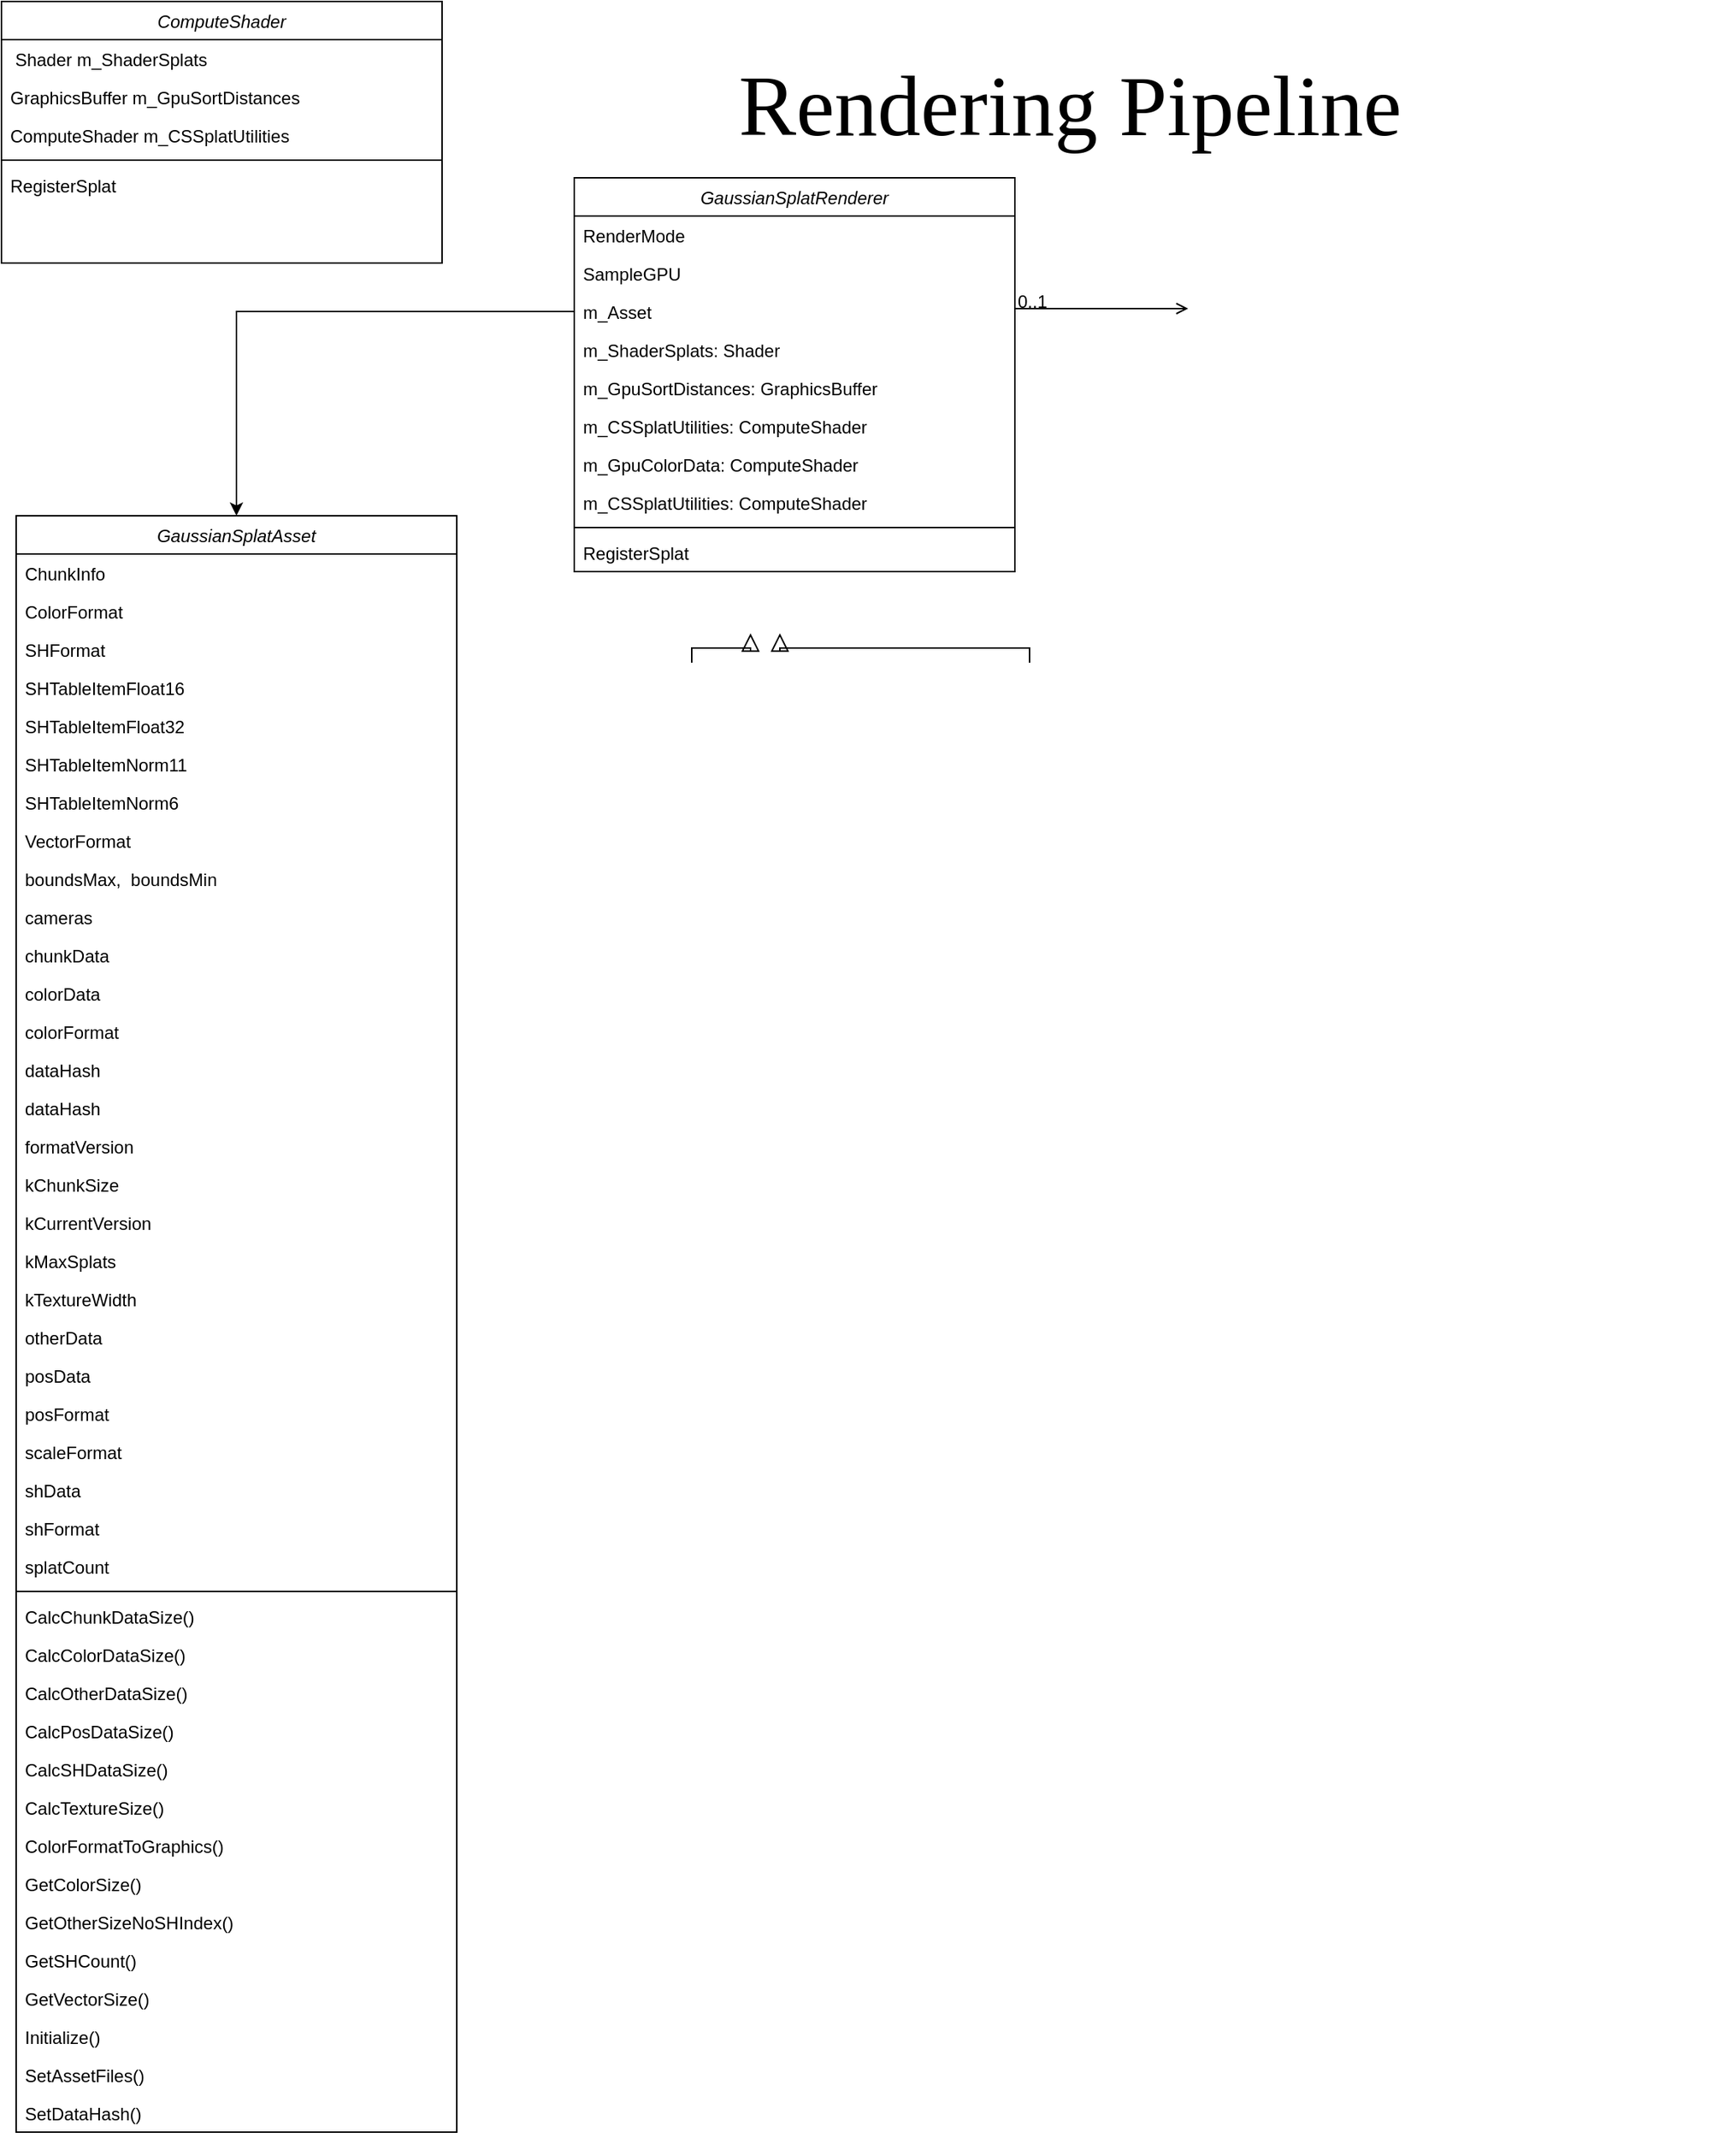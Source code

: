 <mxfile version="22.1.17" type="github">
  <diagram id="C5RBs43oDa-KdzZeNtuy" name="Page-1">
    <mxGraphModel dx="2261" dy="1949" grid="1" gridSize="10" guides="1" tooltips="1" connect="1" arrows="1" fold="1" page="1" pageScale="1" pageWidth="827" pageHeight="1169" math="0" shadow="0">
      <root>
        <mxCell id="WIyWlLk6GJQsqaUBKTNV-0" />
        <mxCell id="WIyWlLk6GJQsqaUBKTNV-1" parent="WIyWlLk6GJQsqaUBKTNV-0" />
        <mxCell id="zkfFHV4jXpPFQw0GAbJ--0" value="GaussianSplatRenderer" style="swimlane;fontStyle=2;align=center;verticalAlign=top;childLayout=stackLayout;horizontal=1;startSize=26;horizontalStack=0;resizeParent=1;resizeLast=0;collapsible=1;marginBottom=0;rounded=0;shadow=0;strokeWidth=1;" parent="WIyWlLk6GJQsqaUBKTNV-1" vertex="1">
          <mxGeometry x="90" y="100" width="300" height="268" as="geometry">
            <mxRectangle x="230" y="140" width="160" height="26" as="alternateBounds" />
          </mxGeometry>
        </mxCell>
        <mxCell id="zkfFHV4jXpPFQw0GAbJ--1" value="RenderMode" style="text;align=left;verticalAlign=top;spacingLeft=4;spacingRight=4;overflow=hidden;rotatable=0;points=[[0,0.5],[1,0.5]];portConstraint=eastwest;" parent="zkfFHV4jXpPFQw0GAbJ--0" vertex="1">
          <mxGeometry y="26" width="300" height="26" as="geometry" />
        </mxCell>
        <mxCell id="61N00u9tpEMJBKBQTPMJ-57" value="SampleGPU" style="text;align=left;verticalAlign=top;spacingLeft=4;spacingRight=4;overflow=hidden;rotatable=0;points=[[0,0.5],[1,0.5]];portConstraint=eastwest;" vertex="1" parent="zkfFHV4jXpPFQw0GAbJ--0">
          <mxGeometry y="52" width="300" height="26" as="geometry" />
        </mxCell>
        <mxCell id="61N00u9tpEMJBKBQTPMJ-58" value="m_Asset" style="text;align=left;verticalAlign=top;spacingLeft=4;spacingRight=4;overflow=hidden;rotatable=0;points=[[0,0.5],[1,0.5]];portConstraint=eastwest;" vertex="1" parent="zkfFHV4jXpPFQw0GAbJ--0">
          <mxGeometry y="78" width="300" height="26" as="geometry" />
        </mxCell>
        <mxCell id="61N00u9tpEMJBKBQTPMJ-56" value="m_ShaderSplats: Shader" style="text;align=left;verticalAlign=top;spacingLeft=4;spacingRight=4;overflow=hidden;rotatable=0;points=[[0,0.5],[1,0.5]];portConstraint=eastwest;" vertex="1" parent="zkfFHV4jXpPFQw0GAbJ--0">
          <mxGeometry y="104" width="300" height="26" as="geometry" />
        </mxCell>
        <mxCell id="zkfFHV4jXpPFQw0GAbJ--2" value="m_GpuSortDistances: GraphicsBuffer&#xa;" style="text;align=left;verticalAlign=top;spacingLeft=4;spacingRight=4;overflow=hidden;rotatable=0;points=[[0,0.5],[1,0.5]];portConstraint=eastwest;rounded=0;shadow=0;html=0;" parent="zkfFHV4jXpPFQw0GAbJ--0" vertex="1">
          <mxGeometry y="130" width="300" height="26" as="geometry" />
        </mxCell>
        <mxCell id="zkfFHV4jXpPFQw0GAbJ--3" value="m_CSSplatUtilities: ComputeShader " style="text;align=left;verticalAlign=top;spacingLeft=4;spacingRight=4;overflow=hidden;rotatable=0;points=[[0,0.5],[1,0.5]];portConstraint=eastwest;rounded=0;shadow=0;html=0;" parent="zkfFHV4jXpPFQw0GAbJ--0" vertex="1">
          <mxGeometry y="156" width="300" height="26" as="geometry" />
        </mxCell>
        <mxCell id="61N00u9tpEMJBKBQTPMJ-7" value="m_GpuColorData: ComputeShader " style="text;align=left;verticalAlign=top;spacingLeft=4;spacingRight=4;overflow=hidden;rotatable=0;points=[[0,0.5],[1,0.5]];portConstraint=eastwest;rounded=0;shadow=0;html=0;" vertex="1" parent="zkfFHV4jXpPFQw0GAbJ--0">
          <mxGeometry y="182" width="300" height="26" as="geometry" />
        </mxCell>
        <mxCell id="61N00u9tpEMJBKBQTPMJ-8" value="m_CSSplatUtilities: ComputeShader " style="text;align=left;verticalAlign=top;spacingLeft=4;spacingRight=4;overflow=hidden;rotatable=0;points=[[0,0.5],[1,0.5]];portConstraint=eastwest;rounded=0;shadow=0;html=0;" vertex="1" parent="zkfFHV4jXpPFQw0GAbJ--0">
          <mxGeometry y="208" width="300" height="26" as="geometry" />
        </mxCell>
        <mxCell id="zkfFHV4jXpPFQw0GAbJ--4" value="" style="line;html=1;strokeWidth=1;align=left;verticalAlign=middle;spacingTop=-1;spacingLeft=3;spacingRight=3;rotatable=0;labelPosition=right;points=[];portConstraint=eastwest;" parent="zkfFHV4jXpPFQw0GAbJ--0" vertex="1">
          <mxGeometry y="234" width="300" height="8" as="geometry" />
        </mxCell>
        <mxCell id="zkfFHV4jXpPFQw0GAbJ--5" value="RegisterSplat&#xa;" style="text;align=left;verticalAlign=top;spacingLeft=4;spacingRight=4;overflow=hidden;rotatable=0;points=[[0,0.5],[1,0.5]];portConstraint=eastwest;" parent="zkfFHV4jXpPFQw0GAbJ--0" vertex="1">
          <mxGeometry y="242" width="300" height="26" as="geometry" />
        </mxCell>
        <mxCell id="zkfFHV4jXpPFQw0GAbJ--12" value="" style="endArrow=block;endSize=10;endFill=0;shadow=0;strokeWidth=1;rounded=0;curved=0;edgeStyle=elbowEdgeStyle;elbow=vertical;" parent="WIyWlLk6GJQsqaUBKTNV-1" edge="1">
          <mxGeometry width="160" relative="1" as="geometry">
            <mxPoint x="170" y="430" as="sourcePoint" />
            <mxPoint x="210" y="410" as="targetPoint" />
          </mxGeometry>
        </mxCell>
        <mxCell id="zkfFHV4jXpPFQw0GAbJ--16" value="" style="endArrow=block;endSize=10;endFill=0;shadow=0;strokeWidth=1;rounded=0;curved=0;edgeStyle=elbowEdgeStyle;elbow=vertical;" parent="WIyWlLk6GJQsqaUBKTNV-1" edge="1">
          <mxGeometry width="160" relative="1" as="geometry">
            <mxPoint x="400" y="430" as="sourcePoint" />
            <mxPoint x="230" y="410" as="targetPoint" />
          </mxGeometry>
        </mxCell>
        <mxCell id="zkfFHV4jXpPFQw0GAbJ--26" value="" style="endArrow=open;shadow=0;strokeWidth=1;rounded=0;curved=0;endFill=1;edgeStyle=elbowEdgeStyle;elbow=vertical;" parent="WIyWlLk6GJQsqaUBKTNV-1" source="zkfFHV4jXpPFQw0GAbJ--0" edge="1">
          <mxGeometry x="0.5" y="41" relative="1" as="geometry">
            <mxPoint x="380" y="192" as="sourcePoint" />
            <mxPoint x="508" y="189" as="targetPoint" />
            <mxPoint x="-40" y="32" as="offset" />
          </mxGeometry>
        </mxCell>
        <mxCell id="zkfFHV4jXpPFQw0GAbJ--27" value="0..1" style="resizable=0;align=left;verticalAlign=bottom;labelBackgroundColor=none;fontSize=12;" parent="zkfFHV4jXpPFQw0GAbJ--26" connectable="0" vertex="1">
          <mxGeometry x="-1" relative="1" as="geometry">
            <mxPoint y="4" as="offset" />
          </mxGeometry>
        </mxCell>
        <mxCell id="61N00u9tpEMJBKBQTPMJ-0" value="&lt;span style=&quot;font-size:44.0pt;font-family:&amp;quot;Aptos Display&amp;quot;;&lt;br/&gt;mso-ascii-font-family:&amp;quot;Aptos Display&amp;quot;;mso-fareast-font-family:新細明體;mso-bidi-font-family:&lt;br/&gt;+mj-cs;mso-ascii-theme-font:major-latin;mso-fareast-theme-font:major-fareast;&lt;br/&gt;mso-bidi-theme-font:major-bidi;color:black;mso-color-index:1;mso-font-kerning:&lt;br/&gt;12.0pt;language:en-US;mso-style-textfill-type:solid;mso-style-textfill-fill-themecolor:&lt;br/&gt;text1;mso-style-textfill-fill-color:black;mso-style-textfill-fill-alpha:100.0%&quot;&gt;Rendering Pipeline&lt;/span&gt;" style="text;whiteSpace=wrap;html=1;" vertex="1" parent="WIyWlLk6GJQsqaUBKTNV-1">
          <mxGeometry x="200" y="10" width="680" height="60" as="geometry" />
        </mxCell>
        <mxCell id="61N00u9tpEMJBKBQTPMJ-1" value="ComputeShader" style="swimlane;fontStyle=2;align=center;verticalAlign=top;childLayout=stackLayout;horizontal=1;startSize=26;horizontalStack=0;resizeParent=1;resizeLast=0;collapsible=1;marginBottom=0;rounded=0;shadow=0;strokeWidth=1;" vertex="1" parent="WIyWlLk6GJQsqaUBKTNV-1">
          <mxGeometry x="-300" y="-20" width="300" height="178" as="geometry">
            <mxRectangle x="230" y="140" width="160" height="26" as="alternateBounds" />
          </mxGeometry>
        </mxCell>
        <mxCell id="61N00u9tpEMJBKBQTPMJ-2" value=" Shader m_ShaderSplats" style="text;align=left;verticalAlign=top;spacingLeft=4;spacingRight=4;overflow=hidden;rotatable=0;points=[[0,0.5],[1,0.5]];portConstraint=eastwest;" vertex="1" parent="61N00u9tpEMJBKBQTPMJ-1">
          <mxGeometry y="26" width="300" height="26" as="geometry" />
        </mxCell>
        <mxCell id="61N00u9tpEMJBKBQTPMJ-3" value="GraphicsBuffer m_GpuSortDistances&#xa;" style="text;align=left;verticalAlign=top;spacingLeft=4;spacingRight=4;overflow=hidden;rotatable=0;points=[[0,0.5],[1,0.5]];portConstraint=eastwest;rounded=0;shadow=0;html=0;" vertex="1" parent="61N00u9tpEMJBKBQTPMJ-1">
          <mxGeometry y="52" width="300" height="26" as="geometry" />
        </mxCell>
        <mxCell id="61N00u9tpEMJBKBQTPMJ-4" value="ComputeShader m_CSSplatUtilities" style="text;align=left;verticalAlign=top;spacingLeft=4;spacingRight=4;overflow=hidden;rotatable=0;points=[[0,0.5],[1,0.5]];portConstraint=eastwest;rounded=0;shadow=0;html=0;" vertex="1" parent="61N00u9tpEMJBKBQTPMJ-1">
          <mxGeometry y="78" width="300" height="26" as="geometry" />
        </mxCell>
        <mxCell id="61N00u9tpEMJBKBQTPMJ-5" value="" style="line;html=1;strokeWidth=1;align=left;verticalAlign=middle;spacingTop=-1;spacingLeft=3;spacingRight=3;rotatable=0;labelPosition=right;points=[];portConstraint=eastwest;" vertex="1" parent="61N00u9tpEMJBKBQTPMJ-1">
          <mxGeometry y="104" width="300" height="8" as="geometry" />
        </mxCell>
        <mxCell id="61N00u9tpEMJBKBQTPMJ-6" value="RegisterSplat&#xa;" style="text;align=left;verticalAlign=top;spacingLeft=4;spacingRight=4;overflow=hidden;rotatable=0;points=[[0,0.5],[1,0.5]];portConstraint=eastwest;" vertex="1" parent="61N00u9tpEMJBKBQTPMJ-1">
          <mxGeometry y="112" width="300" height="26" as="geometry" />
        </mxCell>
        <mxCell id="61N00u9tpEMJBKBQTPMJ-9" value="GaussianSplatAsset" style="swimlane;fontStyle=2;align=center;verticalAlign=top;childLayout=stackLayout;horizontal=1;startSize=26;horizontalStack=0;resizeParent=1;resizeLast=0;collapsible=1;marginBottom=0;rounded=0;shadow=0;strokeWidth=1;" vertex="1" parent="WIyWlLk6GJQsqaUBKTNV-1">
          <mxGeometry x="-290" y="330" width="300" height="1100" as="geometry">
            <mxRectangle x="230" y="140" width="160" height="26" as="alternateBounds" />
          </mxGeometry>
        </mxCell>
        <mxCell id="61N00u9tpEMJBKBQTPMJ-10" value="ChunkInfo" style="text;align=left;verticalAlign=top;spacingLeft=4;spacingRight=4;overflow=hidden;rotatable=0;points=[[0,0.5],[1,0.5]];portConstraint=eastwest;" vertex="1" parent="61N00u9tpEMJBKBQTPMJ-9">
          <mxGeometry y="26" width="300" height="26" as="geometry" />
        </mxCell>
        <mxCell id="61N00u9tpEMJBKBQTPMJ-11" value="ColorFormat" style="text;align=left;verticalAlign=top;spacingLeft=4;spacingRight=4;overflow=hidden;rotatable=0;points=[[0,0.5],[1,0.5]];portConstraint=eastwest;rounded=0;shadow=0;html=0;" vertex="1" parent="61N00u9tpEMJBKBQTPMJ-9">
          <mxGeometry y="52" width="300" height="26" as="geometry" />
        </mxCell>
        <mxCell id="61N00u9tpEMJBKBQTPMJ-16" value="SHFormat" style="text;align=left;verticalAlign=top;spacingLeft=4;spacingRight=4;overflow=hidden;rotatable=0;points=[[0,0.5],[1,0.5]];portConstraint=eastwest;rounded=0;shadow=0;html=0;" vertex="1" parent="61N00u9tpEMJBKBQTPMJ-9">
          <mxGeometry y="78" width="300" height="26" as="geometry" />
        </mxCell>
        <mxCell id="61N00u9tpEMJBKBQTPMJ-17" value="SHTableItemFloat16" style="text;align=left;verticalAlign=top;spacingLeft=4;spacingRight=4;overflow=hidden;rotatable=0;points=[[0,0.5],[1,0.5]];portConstraint=eastwest;rounded=0;shadow=0;html=0;" vertex="1" parent="61N00u9tpEMJBKBQTPMJ-9">
          <mxGeometry y="104" width="300" height="26" as="geometry" />
        </mxCell>
        <mxCell id="61N00u9tpEMJBKBQTPMJ-18" value="SHTableItemFloat32" style="text;align=left;verticalAlign=top;spacingLeft=4;spacingRight=4;overflow=hidden;rotatable=0;points=[[0,0.5],[1,0.5]];portConstraint=eastwest;rounded=0;shadow=0;html=0;" vertex="1" parent="61N00u9tpEMJBKBQTPMJ-9">
          <mxGeometry y="130" width="300" height="26" as="geometry" />
        </mxCell>
        <mxCell id="61N00u9tpEMJBKBQTPMJ-19" value="SHTableItemNorm11" style="text;align=left;verticalAlign=top;spacingLeft=4;spacingRight=4;overflow=hidden;rotatable=0;points=[[0,0.5],[1,0.5]];portConstraint=eastwest;rounded=0;shadow=0;html=0;" vertex="1" parent="61N00u9tpEMJBKBQTPMJ-9">
          <mxGeometry y="156" width="300" height="26" as="geometry" />
        </mxCell>
        <mxCell id="61N00u9tpEMJBKBQTPMJ-20" value="SHTableItemNorm6" style="text;align=left;verticalAlign=top;spacingLeft=4;spacingRight=4;overflow=hidden;rotatable=0;points=[[0,0.5],[1,0.5]];portConstraint=eastwest;rounded=0;shadow=0;html=0;" vertex="1" parent="61N00u9tpEMJBKBQTPMJ-9">
          <mxGeometry y="182" width="300" height="26" as="geometry" />
        </mxCell>
        <mxCell id="61N00u9tpEMJBKBQTPMJ-21" value="VectorFormat" style="text;align=left;verticalAlign=top;spacingLeft=4;spacingRight=4;overflow=hidden;rotatable=0;points=[[0,0.5],[1,0.5]];portConstraint=eastwest;rounded=0;shadow=0;html=0;" vertex="1" parent="61N00u9tpEMJBKBQTPMJ-9">
          <mxGeometry y="208" width="300" height="26" as="geometry" />
        </mxCell>
        <mxCell id="61N00u9tpEMJBKBQTPMJ-22" value="boundsMax,  boundsMin" style="text;align=left;verticalAlign=top;spacingLeft=4;spacingRight=4;overflow=hidden;rotatable=0;points=[[0,0.5],[1,0.5]];portConstraint=eastwest;rounded=0;shadow=0;html=0;" vertex="1" parent="61N00u9tpEMJBKBQTPMJ-9">
          <mxGeometry y="234" width="300" height="26" as="geometry" />
        </mxCell>
        <mxCell id="61N00u9tpEMJBKBQTPMJ-23" value="cameras" style="text;align=left;verticalAlign=top;spacingLeft=4;spacingRight=4;overflow=hidden;rotatable=0;points=[[0,0.5],[1,0.5]];portConstraint=eastwest;rounded=0;shadow=0;html=0;" vertex="1" parent="61N00u9tpEMJBKBQTPMJ-9">
          <mxGeometry y="260" width="300" height="26" as="geometry" />
        </mxCell>
        <mxCell id="61N00u9tpEMJBKBQTPMJ-24" value="chunkData" style="text;align=left;verticalAlign=top;spacingLeft=4;spacingRight=4;overflow=hidden;rotatable=0;points=[[0,0.5],[1,0.5]];portConstraint=eastwest;rounded=0;shadow=0;html=0;" vertex="1" parent="61N00u9tpEMJBKBQTPMJ-9">
          <mxGeometry y="286" width="300" height="26" as="geometry" />
        </mxCell>
        <mxCell id="61N00u9tpEMJBKBQTPMJ-25" value="colorData" style="text;align=left;verticalAlign=top;spacingLeft=4;spacingRight=4;overflow=hidden;rotatable=0;points=[[0,0.5],[1,0.5]];portConstraint=eastwest;rounded=0;shadow=0;html=0;" vertex="1" parent="61N00u9tpEMJBKBQTPMJ-9">
          <mxGeometry y="312" width="300" height="26" as="geometry" />
        </mxCell>
        <mxCell id="61N00u9tpEMJBKBQTPMJ-26" value="colorFormat" style="text;align=left;verticalAlign=top;spacingLeft=4;spacingRight=4;overflow=hidden;rotatable=0;points=[[0,0.5],[1,0.5]];portConstraint=eastwest;rounded=0;shadow=0;html=0;" vertex="1" parent="61N00u9tpEMJBKBQTPMJ-9">
          <mxGeometry y="338" width="300" height="26" as="geometry" />
        </mxCell>
        <mxCell id="61N00u9tpEMJBKBQTPMJ-27" value="dataHash" style="text;align=left;verticalAlign=top;spacingLeft=4;spacingRight=4;overflow=hidden;rotatable=0;points=[[0,0.5],[1,0.5]];portConstraint=eastwest;rounded=0;shadow=0;html=0;" vertex="1" parent="61N00u9tpEMJBKBQTPMJ-9">
          <mxGeometry y="364" width="300" height="26" as="geometry" />
        </mxCell>
        <mxCell id="61N00u9tpEMJBKBQTPMJ-28" value="dataHash" style="text;align=left;verticalAlign=top;spacingLeft=4;spacingRight=4;overflow=hidden;rotatable=0;points=[[0,0.5],[1,0.5]];portConstraint=eastwest;rounded=0;shadow=0;html=0;" vertex="1" parent="61N00u9tpEMJBKBQTPMJ-9">
          <mxGeometry y="390" width="300" height="26" as="geometry" />
        </mxCell>
        <mxCell id="61N00u9tpEMJBKBQTPMJ-29" value="formatVersion" style="text;align=left;verticalAlign=top;spacingLeft=4;spacingRight=4;overflow=hidden;rotatable=0;points=[[0,0.5],[1,0.5]];portConstraint=eastwest;rounded=0;shadow=0;html=0;" vertex="1" parent="61N00u9tpEMJBKBQTPMJ-9">
          <mxGeometry y="416" width="300" height="26" as="geometry" />
        </mxCell>
        <mxCell id="61N00u9tpEMJBKBQTPMJ-30" value="kChunkSize" style="text;align=left;verticalAlign=top;spacingLeft=4;spacingRight=4;overflow=hidden;rotatable=0;points=[[0,0.5],[1,0.5]];portConstraint=eastwest;rounded=0;shadow=0;html=0;" vertex="1" parent="61N00u9tpEMJBKBQTPMJ-9">
          <mxGeometry y="442" width="300" height="26" as="geometry" />
        </mxCell>
        <mxCell id="61N00u9tpEMJBKBQTPMJ-37" value="kCurrentVersion" style="text;align=left;verticalAlign=top;spacingLeft=4;spacingRight=4;overflow=hidden;rotatable=0;points=[[0,0.5],[1,0.5]];portConstraint=eastwest;rounded=0;shadow=0;html=0;" vertex="1" parent="61N00u9tpEMJBKBQTPMJ-9">
          <mxGeometry y="468" width="300" height="26" as="geometry" />
        </mxCell>
        <mxCell id="61N00u9tpEMJBKBQTPMJ-45" value="kMaxSplats" style="text;align=left;verticalAlign=top;spacingLeft=4;spacingRight=4;overflow=hidden;rotatable=0;points=[[0,0.5],[1,0.5]];portConstraint=eastwest;rounded=0;shadow=0;html=0;" vertex="1" parent="61N00u9tpEMJBKBQTPMJ-9">
          <mxGeometry y="494" width="300" height="26" as="geometry" />
        </mxCell>
        <mxCell id="61N00u9tpEMJBKBQTPMJ-46" value="kTextureWidth" style="text;align=left;verticalAlign=top;spacingLeft=4;spacingRight=4;overflow=hidden;rotatable=0;points=[[0,0.5],[1,0.5]];portConstraint=eastwest;rounded=0;shadow=0;html=0;" vertex="1" parent="61N00u9tpEMJBKBQTPMJ-9">
          <mxGeometry y="520" width="300" height="26" as="geometry" />
        </mxCell>
        <mxCell id="61N00u9tpEMJBKBQTPMJ-47" value="otherData" style="text;align=left;verticalAlign=top;spacingLeft=4;spacingRight=4;overflow=hidden;rotatable=0;points=[[0,0.5],[1,0.5]];portConstraint=eastwest;rounded=0;shadow=0;html=0;" vertex="1" parent="61N00u9tpEMJBKBQTPMJ-9">
          <mxGeometry y="546" width="300" height="26" as="geometry" />
        </mxCell>
        <mxCell id="61N00u9tpEMJBKBQTPMJ-48" value="posData" style="text;align=left;verticalAlign=top;spacingLeft=4;spacingRight=4;overflow=hidden;rotatable=0;points=[[0,0.5],[1,0.5]];portConstraint=eastwest;rounded=0;shadow=0;html=0;" vertex="1" parent="61N00u9tpEMJBKBQTPMJ-9">
          <mxGeometry y="572" width="300" height="26" as="geometry" />
        </mxCell>
        <mxCell id="61N00u9tpEMJBKBQTPMJ-49" value="posFormat" style="text;align=left;verticalAlign=top;spacingLeft=4;spacingRight=4;overflow=hidden;rotatable=0;points=[[0,0.5],[1,0.5]];portConstraint=eastwest;rounded=0;shadow=0;html=0;" vertex="1" parent="61N00u9tpEMJBKBQTPMJ-9">
          <mxGeometry y="598" width="300" height="26" as="geometry" />
        </mxCell>
        <mxCell id="61N00u9tpEMJBKBQTPMJ-50" value="scaleFormat" style="text;align=left;verticalAlign=top;spacingLeft=4;spacingRight=4;overflow=hidden;rotatable=0;points=[[0,0.5],[1,0.5]];portConstraint=eastwest;rounded=0;shadow=0;html=0;" vertex="1" parent="61N00u9tpEMJBKBQTPMJ-9">
          <mxGeometry y="624" width="300" height="26" as="geometry" />
        </mxCell>
        <mxCell id="61N00u9tpEMJBKBQTPMJ-51" value="shData" style="text;align=left;verticalAlign=top;spacingLeft=4;spacingRight=4;overflow=hidden;rotatable=0;points=[[0,0.5],[1,0.5]];portConstraint=eastwest;rounded=0;shadow=0;html=0;" vertex="1" parent="61N00u9tpEMJBKBQTPMJ-9">
          <mxGeometry y="650" width="300" height="26" as="geometry" />
        </mxCell>
        <mxCell id="61N00u9tpEMJBKBQTPMJ-52" value="shFormat" style="text;align=left;verticalAlign=top;spacingLeft=4;spacingRight=4;overflow=hidden;rotatable=0;points=[[0,0.5],[1,0.5]];portConstraint=eastwest;rounded=0;shadow=0;html=0;" vertex="1" parent="61N00u9tpEMJBKBQTPMJ-9">
          <mxGeometry y="676" width="300" height="26" as="geometry" />
        </mxCell>
        <mxCell id="61N00u9tpEMJBKBQTPMJ-53" value="splatCount" style="text;align=left;verticalAlign=top;spacingLeft=4;spacingRight=4;overflow=hidden;rotatable=0;points=[[0,0.5],[1,0.5]];portConstraint=eastwest;rounded=0;shadow=0;html=0;" vertex="1" parent="61N00u9tpEMJBKBQTPMJ-9">
          <mxGeometry y="702" width="300" height="26" as="geometry" />
        </mxCell>
        <mxCell id="61N00u9tpEMJBKBQTPMJ-13" value="" style="line;html=1;strokeWidth=1;align=left;verticalAlign=middle;spacingTop=-1;spacingLeft=3;spacingRight=3;rotatable=0;labelPosition=right;points=[];portConstraint=eastwest;" vertex="1" parent="61N00u9tpEMJBKBQTPMJ-9">
          <mxGeometry y="728" width="300" height="8" as="geometry" />
        </mxCell>
        <mxCell id="61N00u9tpEMJBKBQTPMJ-14" value="CalcChunkDataSize()" style="text;align=left;verticalAlign=top;spacingLeft=4;spacingRight=4;overflow=hidden;rotatable=0;points=[[0,0.5],[1,0.5]];portConstraint=eastwest;" vertex="1" parent="61N00u9tpEMJBKBQTPMJ-9">
          <mxGeometry y="736" width="300" height="26" as="geometry" />
        </mxCell>
        <mxCell id="61N00u9tpEMJBKBQTPMJ-31" value="CalcColorDataSize()&#xa;&#xa;" style="text;align=left;verticalAlign=top;spacingLeft=4;spacingRight=4;overflow=hidden;rotatable=0;points=[[0,0.5],[1,0.5]];portConstraint=eastwest;" vertex="1" parent="61N00u9tpEMJBKBQTPMJ-9">
          <mxGeometry y="762" width="300" height="26" as="geometry" />
        </mxCell>
        <mxCell id="61N00u9tpEMJBKBQTPMJ-32" value="CalcOtherDataSize()&#xa;" style="text;align=left;verticalAlign=top;spacingLeft=4;spacingRight=4;overflow=hidden;rotatable=0;points=[[0,0.5],[1,0.5]];portConstraint=eastwest;" vertex="1" parent="61N00u9tpEMJBKBQTPMJ-9">
          <mxGeometry y="788" width="300" height="26" as="geometry" />
        </mxCell>
        <mxCell id="61N00u9tpEMJBKBQTPMJ-33" value="CalcPosDataSize()&#xa;&#xa;" style="text;align=left;verticalAlign=top;spacingLeft=4;spacingRight=4;overflow=hidden;rotatable=0;points=[[0,0.5],[1,0.5]];portConstraint=eastwest;" vertex="1" parent="61N00u9tpEMJBKBQTPMJ-9">
          <mxGeometry y="814" width="300" height="26" as="geometry" />
        </mxCell>
        <mxCell id="61N00u9tpEMJBKBQTPMJ-34" value="CalcSHDataSize()&#xa;&#xa;" style="text;align=left;verticalAlign=top;spacingLeft=4;spacingRight=4;overflow=hidden;rotatable=0;points=[[0,0.5],[1,0.5]];portConstraint=eastwest;" vertex="1" parent="61N00u9tpEMJBKBQTPMJ-9">
          <mxGeometry y="840" width="300" height="26" as="geometry" />
        </mxCell>
        <mxCell id="61N00u9tpEMJBKBQTPMJ-35" value="CalcTextureSize()&#xa;&#xa;" style="text;align=left;verticalAlign=top;spacingLeft=4;spacingRight=4;overflow=hidden;rotatable=0;points=[[0,0.5],[1,0.5]];portConstraint=eastwest;" vertex="1" parent="61N00u9tpEMJBKBQTPMJ-9">
          <mxGeometry y="866" width="300" height="26" as="geometry" />
        </mxCell>
        <mxCell id="61N00u9tpEMJBKBQTPMJ-36" value="ColorFormatToGraphics()&#xa;&#xa;" style="text;align=left;verticalAlign=top;spacingLeft=4;spacingRight=4;overflow=hidden;rotatable=0;points=[[0,0.5],[1,0.5]];portConstraint=eastwest;" vertex="1" parent="61N00u9tpEMJBKBQTPMJ-9">
          <mxGeometry y="892" width="300" height="26" as="geometry" />
        </mxCell>
        <mxCell id="61N00u9tpEMJBKBQTPMJ-38" value="GetColorSize()&#xa;&#xa;" style="text;align=left;verticalAlign=top;spacingLeft=4;spacingRight=4;overflow=hidden;rotatable=0;points=[[0,0.5],[1,0.5]];portConstraint=eastwest;" vertex="1" parent="61N00u9tpEMJBKBQTPMJ-9">
          <mxGeometry y="918" width="300" height="26" as="geometry" />
        </mxCell>
        <mxCell id="61N00u9tpEMJBKBQTPMJ-39" value="GetOtherSizeNoSHIndex()&#xa;&#xa;" style="text;align=left;verticalAlign=top;spacingLeft=4;spacingRight=4;overflow=hidden;rotatable=0;points=[[0,0.5],[1,0.5]];portConstraint=eastwest;" vertex="1" parent="61N00u9tpEMJBKBQTPMJ-9">
          <mxGeometry y="944" width="300" height="26" as="geometry" />
        </mxCell>
        <mxCell id="61N00u9tpEMJBKBQTPMJ-40" value="GetSHCount()&#xa;&#xa;" style="text;align=left;verticalAlign=top;spacingLeft=4;spacingRight=4;overflow=hidden;rotatable=0;points=[[0,0.5],[1,0.5]];portConstraint=eastwest;" vertex="1" parent="61N00u9tpEMJBKBQTPMJ-9">
          <mxGeometry y="970" width="300" height="26" as="geometry" />
        </mxCell>
        <mxCell id="61N00u9tpEMJBKBQTPMJ-41" value="GetVectorSize()&#xa;&#xa;" style="text;align=left;verticalAlign=top;spacingLeft=4;spacingRight=4;overflow=hidden;rotatable=0;points=[[0,0.5],[1,0.5]];portConstraint=eastwest;" vertex="1" parent="61N00u9tpEMJBKBQTPMJ-9">
          <mxGeometry y="996" width="300" height="26" as="geometry" />
        </mxCell>
        <mxCell id="61N00u9tpEMJBKBQTPMJ-42" value="Initialize()&#xa;&#xa;" style="text;align=left;verticalAlign=top;spacingLeft=4;spacingRight=4;overflow=hidden;rotatable=0;points=[[0,0.5],[1,0.5]];portConstraint=eastwest;" vertex="1" parent="61N00u9tpEMJBKBQTPMJ-9">
          <mxGeometry y="1022" width="300" height="26" as="geometry" />
        </mxCell>
        <mxCell id="61N00u9tpEMJBKBQTPMJ-43" value="SetAssetFiles()&#xa;&#xa;" style="text;align=left;verticalAlign=top;spacingLeft=4;spacingRight=4;overflow=hidden;rotatable=0;points=[[0,0.5],[1,0.5]];portConstraint=eastwest;" vertex="1" parent="61N00u9tpEMJBKBQTPMJ-9">
          <mxGeometry y="1048" width="300" height="26" as="geometry" />
        </mxCell>
        <mxCell id="61N00u9tpEMJBKBQTPMJ-44" value="SetDataHash()&#xa;&#xa;" style="text;align=left;verticalAlign=top;spacingLeft=4;spacingRight=4;overflow=hidden;rotatable=0;points=[[0,0.5],[1,0.5]];portConstraint=eastwest;" vertex="1" parent="61N00u9tpEMJBKBQTPMJ-9">
          <mxGeometry y="1074" width="300" height="26" as="geometry" />
        </mxCell>
        <mxCell id="61N00u9tpEMJBKBQTPMJ-59" style="edgeStyle=orthogonalEdgeStyle;rounded=0;orthogonalLoop=1;jettySize=auto;html=1;" edge="1" parent="WIyWlLk6GJQsqaUBKTNV-1" source="61N00u9tpEMJBKBQTPMJ-58" target="61N00u9tpEMJBKBQTPMJ-9">
          <mxGeometry relative="1" as="geometry" />
        </mxCell>
      </root>
    </mxGraphModel>
  </diagram>
</mxfile>
